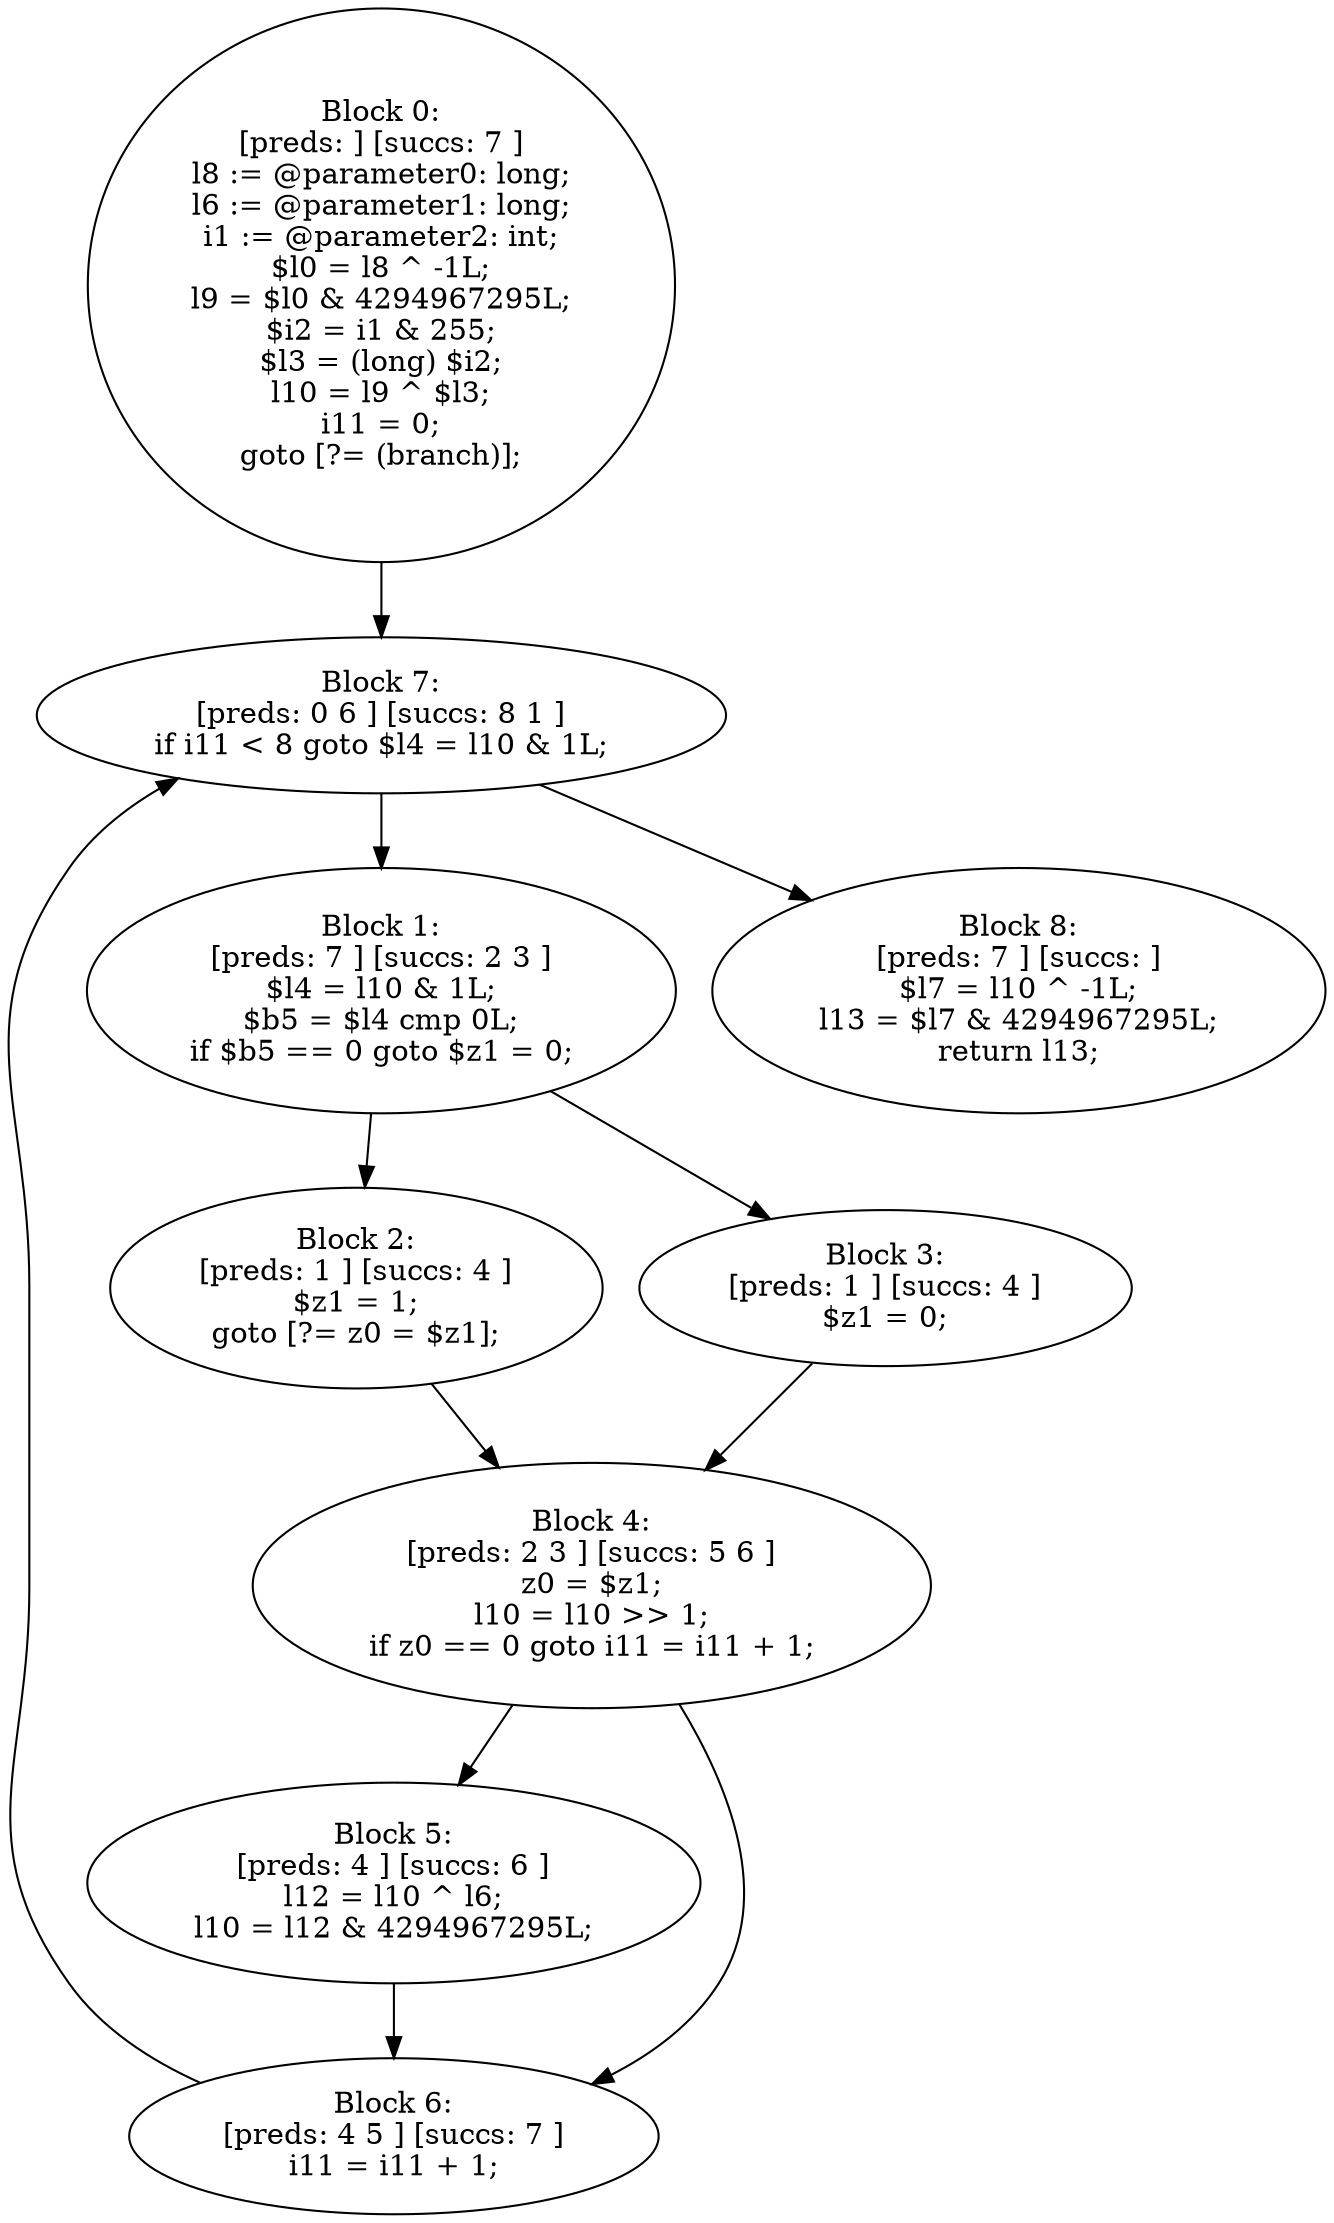 digraph "unitGraph" {
    "Block 0:
[preds: ] [succs: 7 ]
l8 := @parameter0: long;
l6 := @parameter1: long;
i1 := @parameter2: int;
$l0 = l8 ^ -1L;
l9 = $l0 & 4294967295L;
$i2 = i1 & 255;
$l3 = (long) $i2;
l10 = l9 ^ $l3;
i11 = 0;
goto [?= (branch)];
"
    "Block 1:
[preds: 7 ] [succs: 2 3 ]
$l4 = l10 & 1L;
$b5 = $l4 cmp 0L;
if $b5 == 0 goto $z1 = 0;
"
    "Block 2:
[preds: 1 ] [succs: 4 ]
$z1 = 1;
goto [?= z0 = $z1];
"
    "Block 3:
[preds: 1 ] [succs: 4 ]
$z1 = 0;
"
    "Block 4:
[preds: 2 3 ] [succs: 5 6 ]
z0 = $z1;
l10 = l10 >> 1;
if z0 == 0 goto i11 = i11 + 1;
"
    "Block 5:
[preds: 4 ] [succs: 6 ]
l12 = l10 ^ l6;
l10 = l12 & 4294967295L;
"
    "Block 6:
[preds: 4 5 ] [succs: 7 ]
i11 = i11 + 1;
"
    "Block 7:
[preds: 0 6 ] [succs: 8 1 ]
if i11 < 8 goto $l4 = l10 & 1L;
"
    "Block 8:
[preds: 7 ] [succs: ]
$l7 = l10 ^ -1L;
l13 = $l7 & 4294967295L;
return l13;
"
    "Block 0:
[preds: ] [succs: 7 ]
l8 := @parameter0: long;
l6 := @parameter1: long;
i1 := @parameter2: int;
$l0 = l8 ^ -1L;
l9 = $l0 & 4294967295L;
$i2 = i1 & 255;
$l3 = (long) $i2;
l10 = l9 ^ $l3;
i11 = 0;
goto [?= (branch)];
"->"Block 7:
[preds: 0 6 ] [succs: 8 1 ]
if i11 < 8 goto $l4 = l10 & 1L;
";
    "Block 1:
[preds: 7 ] [succs: 2 3 ]
$l4 = l10 & 1L;
$b5 = $l4 cmp 0L;
if $b5 == 0 goto $z1 = 0;
"->"Block 2:
[preds: 1 ] [succs: 4 ]
$z1 = 1;
goto [?= z0 = $z1];
";
    "Block 1:
[preds: 7 ] [succs: 2 3 ]
$l4 = l10 & 1L;
$b5 = $l4 cmp 0L;
if $b5 == 0 goto $z1 = 0;
"->"Block 3:
[preds: 1 ] [succs: 4 ]
$z1 = 0;
";
    "Block 2:
[preds: 1 ] [succs: 4 ]
$z1 = 1;
goto [?= z0 = $z1];
"->"Block 4:
[preds: 2 3 ] [succs: 5 6 ]
z0 = $z1;
l10 = l10 >> 1;
if z0 == 0 goto i11 = i11 + 1;
";
    "Block 3:
[preds: 1 ] [succs: 4 ]
$z1 = 0;
"->"Block 4:
[preds: 2 3 ] [succs: 5 6 ]
z0 = $z1;
l10 = l10 >> 1;
if z0 == 0 goto i11 = i11 + 1;
";
    "Block 4:
[preds: 2 3 ] [succs: 5 6 ]
z0 = $z1;
l10 = l10 >> 1;
if z0 == 0 goto i11 = i11 + 1;
"->"Block 5:
[preds: 4 ] [succs: 6 ]
l12 = l10 ^ l6;
l10 = l12 & 4294967295L;
";
    "Block 4:
[preds: 2 3 ] [succs: 5 6 ]
z0 = $z1;
l10 = l10 >> 1;
if z0 == 0 goto i11 = i11 + 1;
"->"Block 6:
[preds: 4 5 ] [succs: 7 ]
i11 = i11 + 1;
";
    "Block 5:
[preds: 4 ] [succs: 6 ]
l12 = l10 ^ l6;
l10 = l12 & 4294967295L;
"->"Block 6:
[preds: 4 5 ] [succs: 7 ]
i11 = i11 + 1;
";
    "Block 6:
[preds: 4 5 ] [succs: 7 ]
i11 = i11 + 1;
"->"Block 7:
[preds: 0 6 ] [succs: 8 1 ]
if i11 < 8 goto $l4 = l10 & 1L;
";
    "Block 7:
[preds: 0 6 ] [succs: 8 1 ]
if i11 < 8 goto $l4 = l10 & 1L;
"->"Block 8:
[preds: 7 ] [succs: ]
$l7 = l10 ^ -1L;
l13 = $l7 & 4294967295L;
return l13;
";
    "Block 7:
[preds: 0 6 ] [succs: 8 1 ]
if i11 < 8 goto $l4 = l10 & 1L;
"->"Block 1:
[preds: 7 ] [succs: 2 3 ]
$l4 = l10 & 1L;
$b5 = $l4 cmp 0L;
if $b5 == 0 goto $z1 = 0;
";
}
